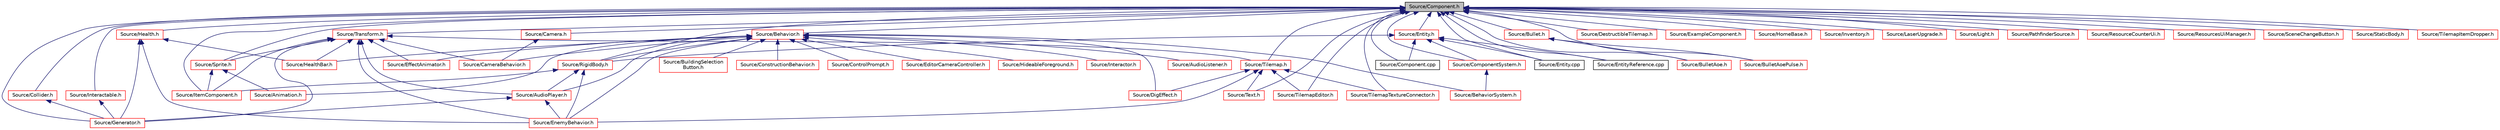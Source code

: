 digraph "Source/Component.h"
{
 // LATEX_PDF_SIZE
  edge [fontname="Helvetica",fontsize="10",labelfontname="Helvetica",labelfontsize="10"];
  node [fontname="Helvetica",fontsize="10",shape=record];
  Node1 [label="Source/Component.h",height=0.2,width=0.4,color="black", fillcolor="grey75", style="filled", fontcolor="black",tooltip="Virtual component header."];
  Node1 -> Node2 [dir="back",color="midnightblue",fontsize="10",style="solid"];
  Node2 [label="Source/Behavior.h",height=0.2,width=0.4,color="red", fillcolor="white", style="filled",URL="$Behavior_8h.html",tooltip="Virtual behavior component header."];
  Node2 -> Node3 [dir="back",color="midnightblue",fontsize="10",style="solid"];
  Node3 [label="Source/Animation.h",height=0.2,width=0.4,color="red", fillcolor="white", style="filled",URL="$Animation_8h.html",tooltip="animation component class"];
  Node2 -> Node12 [dir="back",color="midnightblue",fontsize="10",style="solid"];
  Node12 [label="Source/AudioListener.h",height=0.2,width=0.4,color="red", fillcolor="white", style="filled",URL="$AudioListener_8h.html",tooltip="Component that picks up spatial audio."];
  Node2 -> Node15 [dir="back",color="midnightblue",fontsize="10",style="solid"];
  Node15 [label="Source/AudioPlayer.h",height=0.2,width=0.4,color="red", fillcolor="white", style="filled",URL="$AudioPlayer_8h.html",tooltip="Component that plays audio."];
  Node15 -> Node18 [dir="back",color="midnightblue",fontsize="10",style="solid"];
  Node18 [label="Source/EnemyBehavior.h",height=0.2,width=0.4,color="red", fillcolor="white", style="filled",URL="$EnemyBehavior_8h_source.html",tooltip=" "];
  Node15 -> Node20 [dir="back",color="midnightblue",fontsize="10",style="solid"];
  Node20 [label="Source/Generator.h",height=0.2,width=0.4,color="red", fillcolor="white", style="filled",URL="$Generator_8h_source.html",tooltip=" "];
  Node2 -> Node24 [dir="back",color="midnightblue",fontsize="10",style="solid"];
  Node24 [label="Source/BehaviorSystem.h",height=0.2,width=0.4,color="red", fillcolor="white", style="filled",URL="$BehaviorSystem_8h.html",tooltip="System that keeps track of and updates a specific kind of Behavior."];
  Node2 -> Node39 [dir="back",color="midnightblue",fontsize="10",style="solid"];
  Node39 [label="Source/BuildingSelection\lButton.h",height=0.2,width=0.4,color="red", fillcolor="white", style="filled",URL="$BuildingSelectionButton_8h.html",tooltip="button that selects which building the ConstructionManager should place"];
  Node2 -> Node40 [dir="back",color="midnightblue",fontsize="10",style="solid"];
  Node40 [label="Source/CameraBehavior.h",height=0.2,width=0.4,color="red", fillcolor="white", style="filled",URL="$CameraBehavior_8h_source.html",tooltip=" "];
  Node2 -> Node41 [dir="back",color="midnightblue",fontsize="10",style="solid"];
  Node41 [label="Source/ConstructionBehavior.h",height=0.2,width=0.4,color="red", fillcolor="white", style="filled",URL="$ConstructionBehavior_8h.html",tooltip="handles the construction of towers and modification of terrain"];
  Node2 -> Node42 [dir="back",color="midnightblue",fontsize="10",style="solid"];
  Node42 [label="Source/ControlPrompt.h",height=0.2,width=0.4,color="red", fillcolor="white", style="filled",URL="$ControlPrompt_8h.html",tooltip="Displays a control prompt for an ActionReference."];
  Node2 -> Node43 [dir="back",color="midnightblue",fontsize="10",style="solid"];
  Node43 [label="Source/DigEffect.h",height=0.2,width=0.4,color="red", fillcolor="white", style="filled",URL="$DigEffect_8h_source.html",tooltip=" "];
  Node2 -> Node44 [dir="back",color="midnightblue",fontsize="10",style="solid"];
  Node44 [label="Source/EditorCameraController.h",height=0.2,width=0.4,color="red", fillcolor="white", style="filled",URL="$EditorCameraController_8h.html",tooltip="controls the camera while in the editor"];
  Node2 -> Node45 [dir="back",color="midnightblue",fontsize="10",style="solid"];
  Node45 [label="Source/EffectAnimator.h",height=0.2,width=0.4,color="red", fillcolor="white", style="filled",URL="$EffectAnimator_8h.html",tooltip="Component that animates a Transform's matrix."];
  Node2 -> Node18 [dir="back",color="midnightblue",fontsize="10",style="solid"];
  Node2 -> Node46 [dir="back",color="midnightblue",fontsize="10",style="solid"];
  Node46 [label="Source/HealthBar.h",height=0.2,width=0.4,color="red", fillcolor="white", style="filled",URL="$HealthBar_8h.html",tooltip="health bar UI that displays offset from an Entity with a Health component"];
  Node2 -> Node47 [dir="back",color="midnightblue",fontsize="10",style="solid"];
  Node47 [label="Source/HideableForeground.h",height=0.2,width=0.4,color="red", fillcolor="white", style="filled",URL="$HideableForeground_8h.html",tooltip="Component that hides an attached Sprite when it overlaps something."];
  Node2 -> Node48 [dir="back",color="midnightblue",fontsize="10",style="solid"];
  Node48 [label="Source/Interactor.h",height=0.2,width=0.4,color="red", fillcolor="white", style="filled",URL="$Interactor_8h.html",tooltip="Behavior that can interact with nearby Interactable Components."];
  Node2 -> Node55 [dir="back",color="midnightblue",fontsize="10",style="solid"];
  Node55 [label="Source/RigidBody.h",height=0.2,width=0.4,color="red", fillcolor="white", style="filled",URL="$RigidBody_8h_source.html",tooltip=" "];
  Node55 -> Node15 [dir="back",color="midnightblue",fontsize="10",style="solid"];
  Node55 -> Node18 [dir="back",color="midnightblue",fontsize="10",style="solid"];
  Node55 -> Node68 [dir="back",color="midnightblue",fontsize="10",style="solid"];
  Node68 [label="Source/ItemComponent.h",height=0.2,width=0.4,color="red", fillcolor="white", style="filled",URL="$ItemComponent_8h.html",tooltip="Item in the world that can be picked up."];
  Node1 -> Node72 [dir="back",color="midnightblue",fontsize="10",style="solid"];
  Node72 [label="Source/Bullet.h",height=0.2,width=0.4,color="red", fillcolor="white", style="filled",URL="$Bullet_8h_source.html",tooltip=" "];
  Node72 -> Node73 [dir="back",color="midnightblue",fontsize="10",style="solid"];
  Node73 [label="Source/BulletAoe.h",height=0.2,width=0.4,color="red", fillcolor="white", style="filled",URL="$BulletAoe_8h_source.html",tooltip=" "];
  Node72 -> Node74 [dir="back",color="midnightblue",fontsize="10",style="solid"];
  Node74 [label="Source/BulletAoePulse.h",height=0.2,width=0.4,color="red", fillcolor="white", style="filled",URL="$BulletAoePulse_8h_source.html",tooltip=" "];
  Node1 -> Node73 [dir="back",color="midnightblue",fontsize="10",style="solid"];
  Node1 -> Node74 [dir="back",color="midnightblue",fontsize="10",style="solid"];
  Node1 -> Node75 [dir="back",color="midnightblue",fontsize="10",style="solid"];
  Node75 [label="Source/Camera.h",height=0.2,width=0.4,color="red", fillcolor="white", style="filled",URL="$Camera_8h.html",tooltip="Camera component for rendering."];
  Node75 -> Node40 [dir="back",color="midnightblue",fontsize="10",style="solid"];
  Node1 -> Node86 [dir="back",color="midnightblue",fontsize="10",style="solid"];
  Node86 [label="Source/Collider.h",height=0.2,width=0.4,color="red", fillcolor="white", style="filled",URL="$Collider_8h.html",tooltip="Base component for detecting collisions."];
  Node86 -> Node20 [dir="back",color="midnightblue",fontsize="10",style="solid"];
  Node1 -> Node89 [dir="back",color="midnightblue",fontsize="10",style="solid"];
  Node89 [label="Source/Component.cpp",height=0.2,width=0.4,color="black", fillcolor="white", style="filled",URL="$Component_8cpp.html",tooltip="Virtual component header."];
  Node1 -> Node90 [dir="back",color="midnightblue",fontsize="10",style="solid"];
  Node90 [label="Source/ComponentSystem.h",height=0.2,width=0.4,color="red", fillcolor="white", style="filled",URL="$ComponentSystem_8h.html",tooltip="System that keeps track of a specific kind of Component."];
  Node90 -> Node24 [dir="back",color="midnightblue",fontsize="10",style="solid"];
  Node1 -> Node98 [dir="back",color="midnightblue",fontsize="10",style="solid"];
  Node98 [label="Source/DestructibleTilemap.h",height=0.2,width=0.4,color="red", fillcolor="white", style="filled",URL="$DestructibleTilemap_8h.html",tooltip="Component responsible for handling the breaking of tiles with varrying strengths."];
  Node1 -> Node94 [dir="back",color="midnightblue",fontsize="10",style="solid"];
  Node94 [label="Source/Entity.cpp",height=0.2,width=0.4,color="black", fillcolor="white", style="filled",URL="$Entity_8cpp.html",tooltip="Function definitions for the Entity class."];
  Node1 -> Node99 [dir="back",color="midnightblue",fontsize="10",style="solid"];
  Node99 [label="Source/Entity.h",height=0.2,width=0.4,color="red", fillcolor="white", style="filled",URL="$Entity_8h.html",tooltip="Entity class which holds Components."];
  Node99 -> Node89 [dir="back",color="midnightblue",fontsize="10",style="solid"];
  Node99 -> Node90 [dir="back",color="midnightblue",fontsize="10",style="solid"];
  Node99 -> Node94 [dir="back",color="midnightblue",fontsize="10",style="solid"];
  Node99 -> Node128 [dir="back",color="midnightblue",fontsize="10",style="solid"];
  Node128 [label="Source/EntityReference.cpp",height=0.2,width=0.4,color="black", fillcolor="white", style="filled",URL="$EntityReference_8cpp.html",tooltip="a reference to an Entity in the scene"];
  Node99 -> Node55 [dir="back",color="midnightblue",fontsize="10",style="solid"];
  Node1 -> Node128 [dir="back",color="midnightblue",fontsize="10",style="solid"];
  Node1 -> Node135 [dir="back",color="midnightblue",fontsize="10",style="solid"];
  Node135 [label="Source/ExampleComponent.h",height=0.2,width=0.4,color="red", fillcolor="white", style="filled",URL="$ExampleComponent_8h.html",tooltip="DESCRIPTION HERE."];
  Node1 -> Node20 [dir="back",color="midnightblue",fontsize="10",style="solid"];
  Node1 -> Node137 [dir="back",color="midnightblue",fontsize="10",style="solid"];
  Node137 [label="Source/Health.h",height=0.2,width=0.4,color="red", fillcolor="white", style="filled",URL="$Health_8h_source.html",tooltip=" "];
  Node137 -> Node18 [dir="back",color="midnightblue",fontsize="10",style="solid"];
  Node137 -> Node20 [dir="back",color="midnightblue",fontsize="10",style="solid"];
  Node137 -> Node46 [dir="back",color="midnightblue",fontsize="10",style="solid"];
  Node1 -> Node138 [dir="back",color="midnightblue",fontsize="10",style="solid"];
  Node138 [label="Source/HomeBase.h",height=0.2,width=0.4,color="red", fillcolor="white", style="filled",URL="$HomeBase_8h_source.html",tooltip=" "];
  Node1 -> Node139 [dir="back",color="midnightblue",fontsize="10",style="solid"];
  Node139 [label="Source/Interactable.h",height=0.2,width=0.4,color="red", fillcolor="white", style="filled",URL="$Interactable_8h.html",tooltip="Component which can be interacted with by pressing a button when nearby."];
  Node139 -> Node20 [dir="back",color="midnightblue",fontsize="10",style="solid"];
  Node1 -> Node140 [dir="back",color="midnightblue",fontsize="10",style="solid"];
  Node140 [label="Source/Inventory.h",height=0.2,width=0.4,color="red", fillcolor="white", style="filled",URL="$Inventory_8h.html",tooltip="Inventory component that stores items."];
  Node1 -> Node68 [dir="back",color="midnightblue",fontsize="10",style="solid"];
  Node1 -> Node141 [dir="back",color="midnightblue",fontsize="10",style="solid"];
  Node141 [label="Source/LaserUpgrade.h",height=0.2,width=0.4,color="red", fillcolor="white", style="filled",URL="$LaserUpgrade_8h.html",tooltip="collectable upgrade to the player's MiningLaser"];
  Node1 -> Node142 [dir="back",color="midnightblue",fontsize="10",style="solid"];
  Node142 [label="Source/Light.h",height=0.2,width=0.4,color="red", fillcolor="white", style="filled",URL="$Light_8h.html",tooltip="Light source component. It shines."];
  Node1 -> Node143 [dir="back",color="midnightblue",fontsize="10",style="solid"];
  Node143 [label="Source/PathfinderSource.h",height=0.2,width=0.4,color="red", fillcolor="white", style="filled",URL="$PathfinderSource_8h.html",tooltip="Defines parent entity as the map for pathfinding."];
  Node1 -> Node144 [dir="back",color="midnightblue",fontsize="10",style="solid"];
  Node144 [label="Source/ResourceCounterUi.h",height=0.2,width=0.4,color="red", fillcolor="white", style="filled",URL="$ResourceCounterUi_8h.html",tooltip="Ui Component that displays a resource sprite and a count."];
  Node1 -> Node104 [dir="back",color="midnightblue",fontsize="10",style="solid"];
  Node104 [label="Source/ResourcesUiManager.h",height=0.2,width=0.4,color="red", fillcolor="white", style="filled",URL="$ResourcesUiManager_8h.html",tooltip="Component that manages the UI for displaying what resources a player currently has."];
  Node1 -> Node55 [dir="back",color="midnightblue",fontsize="10",style="solid"];
  Node1 -> Node145 [dir="back",color="midnightblue",fontsize="10",style="solid"];
  Node145 [label="Source/SceneChangeButton.h",height=0.2,width=0.4,color="red", fillcolor="white", style="filled",URL="$SceneChangeButton_8h.html",tooltip="Component that changes the scene when clicked."];
  Node1 -> Node105 [dir="back",color="midnightblue",fontsize="10",style="solid"];
  Node105 [label="Source/Sprite.h",height=0.2,width=0.4,color="red", fillcolor="white", style="filled",URL="$Sprite_8h_source.html",tooltip=" "];
  Node105 -> Node3 [dir="back",color="midnightblue",fontsize="10",style="solid"];
  Node105 -> Node68 [dir="back",color="midnightblue",fontsize="10",style="solid"];
  Node1 -> Node146 [dir="back",color="midnightblue",fontsize="10",style="solid"];
  Node146 [label="Source/StaticBody.h",height=0.2,width=0.4,color="red", fillcolor="white", style="filled",URL="$StaticBody_8h.html",tooltip="pysics body which can be collided with and does not move"];
  Node1 -> Node132 [dir="back",color="midnightblue",fontsize="10",style="solid"];
  Node132 [label="Source/Text.h",height=0.2,width=0.4,color="red", fillcolor="white", style="filled",URL="$Text_8h.html",tooltip="Component that makes use of Tilemap to draw text."];
  Node1 -> Node131 [dir="back",color="midnightblue",fontsize="10",style="solid"];
  Node131 [label="Source/Tilemap.h",height=0.2,width=0.4,color="red", fillcolor="white", style="filled",URL="$Tilemap_8h.html",tooltip="Tilemap component - loads and manages a tilemap array."];
  Node131 -> Node43 [dir="back",color="midnightblue",fontsize="10",style="solid"];
  Node131 -> Node18 [dir="back",color="midnightblue",fontsize="10",style="solid"];
  Node131 -> Node132 [dir="back",color="midnightblue",fontsize="10",style="solid"];
  Node131 -> Node112 [dir="back",color="midnightblue",fontsize="10",style="solid"];
  Node112 [label="Source/TilemapEditor.h",height=0.2,width=0.4,color="red", fillcolor="white", style="filled",URL="$TilemapEditor_8h.html",tooltip="Component that allows direct editing of a Tilemap."];
  Node131 -> Node134 [dir="back",color="midnightblue",fontsize="10",style="solid"];
  Node134 [label="Source/TilemapTextureConnector.h",height=0.2,width=0.4,color="red", fillcolor="white", style="filled",URL="$TilemapTextureConnector_8h.html",tooltip="Component that uses a parent 'source' tilemap to update a child tilemap with connected textures."];
  Node1 -> Node112 [dir="back",color="midnightblue",fontsize="10",style="solid"];
  Node1 -> Node113 [dir="back",color="midnightblue",fontsize="10",style="solid"];
  Node113 [label="Source/TilemapItemDropper.h",height=0.2,width=0.4,color="red", fillcolor="white", style="filled",URL="$TilemapItemDropper_8h.html",tooltip="Drops an item whenever a tile is broken."];
  Node1 -> Node134 [dir="back",color="midnightblue",fontsize="10",style="solid"];
  Node1 -> Node148 [dir="back",color="midnightblue",fontsize="10",style="solid"];
  Node148 [label="Source/Transform.h",height=0.2,width=0.4,color="red", fillcolor="white", style="filled",URL="$Transform_8h.html",tooltip="Transform."];
  Node148 -> Node15 [dir="back",color="midnightblue",fontsize="10",style="solid"];
  Node148 -> Node40 [dir="back",color="midnightblue",fontsize="10",style="solid"];
  Node148 -> Node45 [dir="back",color="midnightblue",fontsize="10",style="solid"];
  Node148 -> Node18 [dir="back",color="midnightblue",fontsize="10",style="solid"];
  Node148 -> Node20 [dir="back",color="midnightblue",fontsize="10",style="solid"];
  Node148 -> Node46 [dir="back",color="midnightblue",fontsize="10",style="solid"];
  Node148 -> Node68 [dir="back",color="midnightblue",fontsize="10",style="solid"];
  Node148 -> Node105 [dir="back",color="midnightblue",fontsize="10",style="solid"];
  Node148 -> Node131 [dir="back",color="midnightblue",fontsize="10",style="solid"];
}

